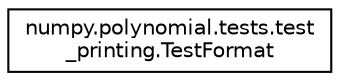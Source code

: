 digraph "Graphical Class Hierarchy"
{
 // LATEX_PDF_SIZE
  edge [fontname="Helvetica",fontsize="10",labelfontname="Helvetica",labelfontsize="10"];
  node [fontname="Helvetica",fontsize="10",shape=record];
  rankdir="LR";
  Node0 [label="numpy.polynomial.tests.test\l_printing.TestFormat",height=0.2,width=0.4,color="black", fillcolor="white", style="filled",URL="$classnumpy_1_1polynomial_1_1tests_1_1test__printing_1_1TestFormat.html",tooltip=" "];
}
